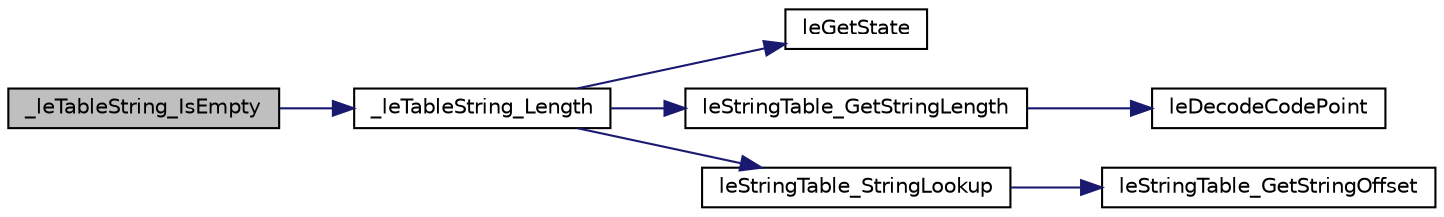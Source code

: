 digraph "_leTableString_IsEmpty"
{
 // LATEX_PDF_SIZE
  edge [fontname="Helvetica",fontsize="10",labelfontname="Helvetica",labelfontsize="10"];
  node [fontname="Helvetica",fontsize="10",shape=record];
  rankdir="LR";
  Node1 [label="_leTableString_IsEmpty",height=0.2,width=0.4,color="black", fillcolor="grey75", style="filled", fontcolor="black",tooltip=" "];
  Node1 -> Node2 [color="midnightblue",fontsize="10",style="solid",fontname="Helvetica"];
  Node2 [label="_leTableString_Length",height=0.2,width=0.4,color="black", fillcolor="white", style="filled",URL="$legato__tablestring_8c.html#a8c6d85c0152a0294ef4b6af147ca446a",tooltip=" "];
  Node2 -> Node3 [color="midnightblue",fontsize="10",style="solid",fontname="Helvetica"];
  Node3 [label="leGetState",height=0.2,width=0.4,color="black", fillcolor="white", style="filled",URL="$legato__state_8c.html#a9db6b16767c48cea14f348e30a6390bc",tooltip=" "];
  Node2 -> Node4 [color="midnightblue",fontsize="10",style="solid",fontname="Helvetica"];
  Node4 [label="leStringTable_GetStringLength",height=0.2,width=0.4,color="black", fillcolor="white", style="filled",URL="$legato__stringtable_8c.html#ab4ec14ee594e6d736ae100b0d36a963c",tooltip=" "];
  Node4 -> Node5 [color="midnightblue",fontsize="10",style="solid",fontname="Helvetica"];
  Node5 [label="leDecodeCodePoint",height=0.2,width=0.4,color="black", fillcolor="white", style="filled",URL="$legato__stringutils_8c.html#aa818ae9a308e8fb9d775ec2922779be0",tooltip=" "];
  Node2 -> Node6 [color="midnightblue",fontsize="10",style="solid",fontname="Helvetica"];
  Node6 [label="leStringTable_StringLookup",height=0.2,width=0.4,color="black", fillcolor="white", style="filled",URL="$legato__stringtable_8c.html#a05e9daf9132770df65300793d1146498",tooltip=" "];
  Node6 -> Node7 [color="midnightblue",fontsize="10",style="solid",fontname="Helvetica"];
  Node7 [label="leStringTable_GetStringOffset",height=0.2,width=0.4,color="black", fillcolor="white", style="filled",URL="$legato__stringtable_8c.html#ac311952e52f2b4371eef4b22349c886e",tooltip=" "];
}
